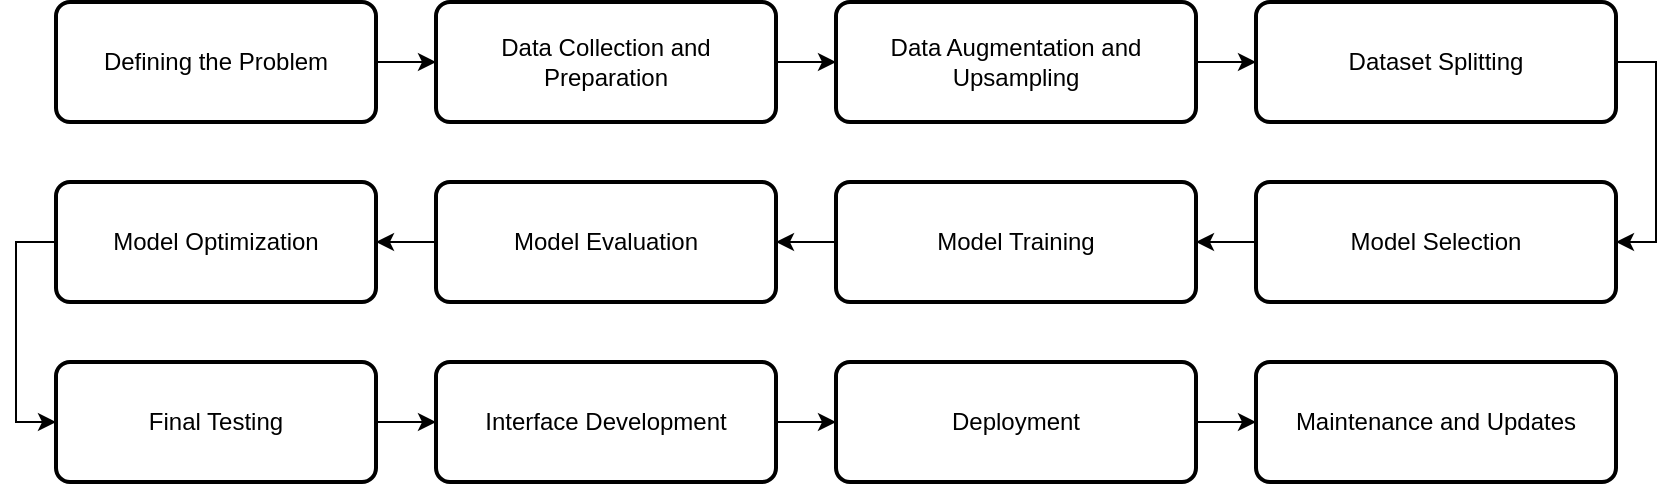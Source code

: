 <mxfile version="24.7.10">
  <diagram name="Page-1" id="X8nFNXbNYlkd-QCMYHfx">
    <mxGraphModel dx="974" dy="479" grid="1" gridSize="10" guides="1" tooltips="1" connect="1" arrows="1" fold="1" page="1" pageScale="1" pageWidth="850" pageHeight="1100" math="0" shadow="0">
      <root>
        <mxCell id="0" />
        <mxCell id="1" parent="0" />
        <mxCell id="iNJiOeS6aKAyRJWFS6jW-6" style="edgeStyle=orthogonalEdgeStyle;rounded=0;orthogonalLoop=1;jettySize=auto;html=1;" edge="1" parent="1" source="iNJiOeS6aKAyRJWFS6jW-2" target="iNJiOeS6aKAyRJWFS6jW-4">
          <mxGeometry relative="1" as="geometry" />
        </mxCell>
        <mxCell id="iNJiOeS6aKAyRJWFS6jW-2" value="&lt;font style=&quot;font-size: 12px;&quot;&gt;Defining the Problem&lt;/font&gt;" style="rounded=1;whiteSpace=wrap;html=1;absoluteArcSize=1;arcSize=14;strokeWidth=2;" vertex="1" parent="1">
          <mxGeometry x="50" y="60" width="160" height="60" as="geometry" />
        </mxCell>
        <mxCell id="iNJiOeS6aKAyRJWFS6jW-7" style="edgeStyle=orthogonalEdgeStyle;rounded=0;orthogonalLoop=1;jettySize=auto;html=1;" edge="1" parent="1" source="iNJiOeS6aKAyRJWFS6jW-4" target="iNJiOeS6aKAyRJWFS6jW-5">
          <mxGeometry relative="1" as="geometry" />
        </mxCell>
        <mxCell id="iNJiOeS6aKAyRJWFS6jW-4" value="&lt;font style=&quot;font-size: 12px;&quot;&gt;Data Collection and Preparation&lt;/font&gt;" style="rounded=1;whiteSpace=wrap;html=1;absoluteArcSize=1;arcSize=14;strokeWidth=2;" vertex="1" parent="1">
          <mxGeometry x="240" y="60" width="170" height="60" as="geometry" />
        </mxCell>
        <mxCell id="iNJiOeS6aKAyRJWFS6jW-9" style="edgeStyle=orthogonalEdgeStyle;rounded=0;orthogonalLoop=1;jettySize=auto;html=1;" edge="1" parent="1" source="iNJiOeS6aKAyRJWFS6jW-5" target="iNJiOeS6aKAyRJWFS6jW-8">
          <mxGeometry relative="1" as="geometry" />
        </mxCell>
        <mxCell id="iNJiOeS6aKAyRJWFS6jW-5" value="&lt;font style=&quot;font-size: 12px;&quot;&gt;Data Augmentation and Upsampling&lt;/font&gt;" style="rounded=1;whiteSpace=wrap;html=1;absoluteArcSize=1;arcSize=14;strokeWidth=2;" vertex="1" parent="1">
          <mxGeometry x="440" y="60" width="180" height="60" as="geometry" />
        </mxCell>
        <mxCell id="iNJiOeS6aKAyRJWFS6jW-15" style="edgeStyle=orthogonalEdgeStyle;rounded=0;orthogonalLoop=1;jettySize=auto;html=1;entryX=1;entryY=0.5;entryDx=0;entryDy=0;" edge="1" parent="1" source="iNJiOeS6aKAyRJWFS6jW-8" target="iNJiOeS6aKAyRJWFS6jW-10">
          <mxGeometry relative="1" as="geometry">
            <Array as="points">
              <mxPoint x="850" y="90" />
              <mxPoint x="850" y="180" />
            </Array>
          </mxGeometry>
        </mxCell>
        <mxCell id="iNJiOeS6aKAyRJWFS6jW-8" value="&lt;font style=&quot;font-size: 12px;&quot;&gt;Dataset Splitting&lt;/font&gt;" style="rounded=1;whiteSpace=wrap;html=1;absoluteArcSize=1;arcSize=14;strokeWidth=2;" vertex="1" parent="1">
          <mxGeometry x="650" y="60" width="180" height="60" as="geometry" />
        </mxCell>
        <mxCell id="iNJiOeS6aKAyRJWFS6jW-18" style="edgeStyle=orthogonalEdgeStyle;rounded=0;orthogonalLoop=1;jettySize=auto;html=1;" edge="1" parent="1" source="iNJiOeS6aKAyRJWFS6jW-10" target="iNJiOeS6aKAyRJWFS6jW-11">
          <mxGeometry relative="1" as="geometry" />
        </mxCell>
        <mxCell id="iNJiOeS6aKAyRJWFS6jW-10" value="Model Selection" style="rounded=1;whiteSpace=wrap;html=1;absoluteArcSize=1;arcSize=14;strokeWidth=2;" vertex="1" parent="1">
          <mxGeometry x="650" y="150" width="180" height="60" as="geometry" />
        </mxCell>
        <mxCell id="iNJiOeS6aKAyRJWFS6jW-19" style="edgeStyle=orthogonalEdgeStyle;rounded=0;orthogonalLoop=1;jettySize=auto;html=1;" edge="1" parent="1" source="iNJiOeS6aKAyRJWFS6jW-11" target="iNJiOeS6aKAyRJWFS6jW-12">
          <mxGeometry relative="1" as="geometry" />
        </mxCell>
        <mxCell id="iNJiOeS6aKAyRJWFS6jW-11" value="&lt;font style=&quot;font-size: 12px;&quot;&gt;Model Training&lt;/font&gt;" style="rounded=1;whiteSpace=wrap;html=1;absoluteArcSize=1;arcSize=14;strokeWidth=2;" vertex="1" parent="1">
          <mxGeometry x="440" y="150" width="180" height="60" as="geometry" />
        </mxCell>
        <mxCell id="iNJiOeS6aKAyRJWFS6jW-24" style="edgeStyle=orthogonalEdgeStyle;rounded=0;orthogonalLoop=1;jettySize=auto;html=1;" edge="1" parent="1" source="iNJiOeS6aKAyRJWFS6jW-12" target="iNJiOeS6aKAyRJWFS6jW-13">
          <mxGeometry relative="1" as="geometry" />
        </mxCell>
        <mxCell id="iNJiOeS6aKAyRJWFS6jW-12" value="&lt;font style=&quot;font-size: 12px;&quot;&gt;Model Evaluation&lt;/font&gt;" style="rounded=1;whiteSpace=wrap;html=1;absoluteArcSize=1;arcSize=14;strokeWidth=2;" vertex="1" parent="1">
          <mxGeometry x="240" y="150" width="170" height="60" as="geometry" />
        </mxCell>
        <mxCell id="iNJiOeS6aKAyRJWFS6jW-25" style="edgeStyle=orthogonalEdgeStyle;rounded=0;orthogonalLoop=1;jettySize=auto;html=1;" edge="1" parent="1" source="iNJiOeS6aKAyRJWFS6jW-13" target="iNJiOeS6aKAyRJWFS6jW-14">
          <mxGeometry relative="1" as="geometry">
            <Array as="points">
              <mxPoint x="30" y="180" />
              <mxPoint x="30" y="270" />
            </Array>
          </mxGeometry>
        </mxCell>
        <mxCell id="iNJiOeS6aKAyRJWFS6jW-13" value="&lt;font style=&quot;font-size: 12px;&quot;&gt;Model Optimization&lt;/font&gt;" style="rounded=1;whiteSpace=wrap;html=1;absoluteArcSize=1;arcSize=14;strokeWidth=2;" vertex="1" parent="1">
          <mxGeometry x="50" y="150" width="160" height="60" as="geometry" />
        </mxCell>
        <mxCell id="iNJiOeS6aKAyRJWFS6jW-26" style="edgeStyle=orthogonalEdgeStyle;rounded=0;orthogonalLoop=1;jettySize=auto;html=1;" edge="1" parent="1" source="iNJiOeS6aKAyRJWFS6jW-14" target="iNJiOeS6aKAyRJWFS6jW-21">
          <mxGeometry relative="1" as="geometry" />
        </mxCell>
        <mxCell id="iNJiOeS6aKAyRJWFS6jW-14" value="&lt;font style=&quot;font-size: 12px;&quot;&gt;Final Testing&lt;/font&gt;" style="rounded=1;whiteSpace=wrap;html=1;absoluteArcSize=1;arcSize=14;strokeWidth=2;" vertex="1" parent="1">
          <mxGeometry x="50" y="240" width="160" height="60" as="geometry" />
        </mxCell>
        <mxCell id="iNJiOeS6aKAyRJWFS6jW-27" style="edgeStyle=orthogonalEdgeStyle;rounded=0;orthogonalLoop=1;jettySize=auto;html=1;" edge="1" parent="1" source="iNJiOeS6aKAyRJWFS6jW-21" target="iNJiOeS6aKAyRJWFS6jW-22">
          <mxGeometry relative="1" as="geometry" />
        </mxCell>
        <mxCell id="iNJiOeS6aKAyRJWFS6jW-21" value="&lt;font style=&quot;font-size: 12px;&quot;&gt;Interface Development&lt;/font&gt;" style="rounded=1;whiteSpace=wrap;html=1;absoluteArcSize=1;arcSize=14;strokeWidth=2;" vertex="1" parent="1">
          <mxGeometry x="240" y="240" width="170" height="60" as="geometry" />
        </mxCell>
        <mxCell id="iNJiOeS6aKAyRJWFS6jW-28" style="edgeStyle=orthogonalEdgeStyle;rounded=0;orthogonalLoop=1;jettySize=auto;html=1;" edge="1" parent="1" source="iNJiOeS6aKAyRJWFS6jW-22" target="iNJiOeS6aKAyRJWFS6jW-23">
          <mxGeometry relative="1" as="geometry" />
        </mxCell>
        <mxCell id="iNJiOeS6aKAyRJWFS6jW-22" value="&lt;font style=&quot;font-size: 12px;&quot;&gt;Deployment&lt;/font&gt;" style="rounded=1;whiteSpace=wrap;html=1;absoluteArcSize=1;arcSize=14;strokeWidth=2;" vertex="1" parent="1">
          <mxGeometry x="440" y="240" width="180" height="60" as="geometry" />
        </mxCell>
        <mxCell id="iNJiOeS6aKAyRJWFS6jW-23" value="&lt;font style=&quot;font-size: 12px;&quot;&gt;Maintenance and Updates&lt;/font&gt;" style="rounded=1;whiteSpace=wrap;html=1;absoluteArcSize=1;arcSize=14;strokeWidth=2;" vertex="1" parent="1">
          <mxGeometry x="650" y="240" width="180" height="60" as="geometry" />
        </mxCell>
      </root>
    </mxGraphModel>
  </diagram>
</mxfile>
